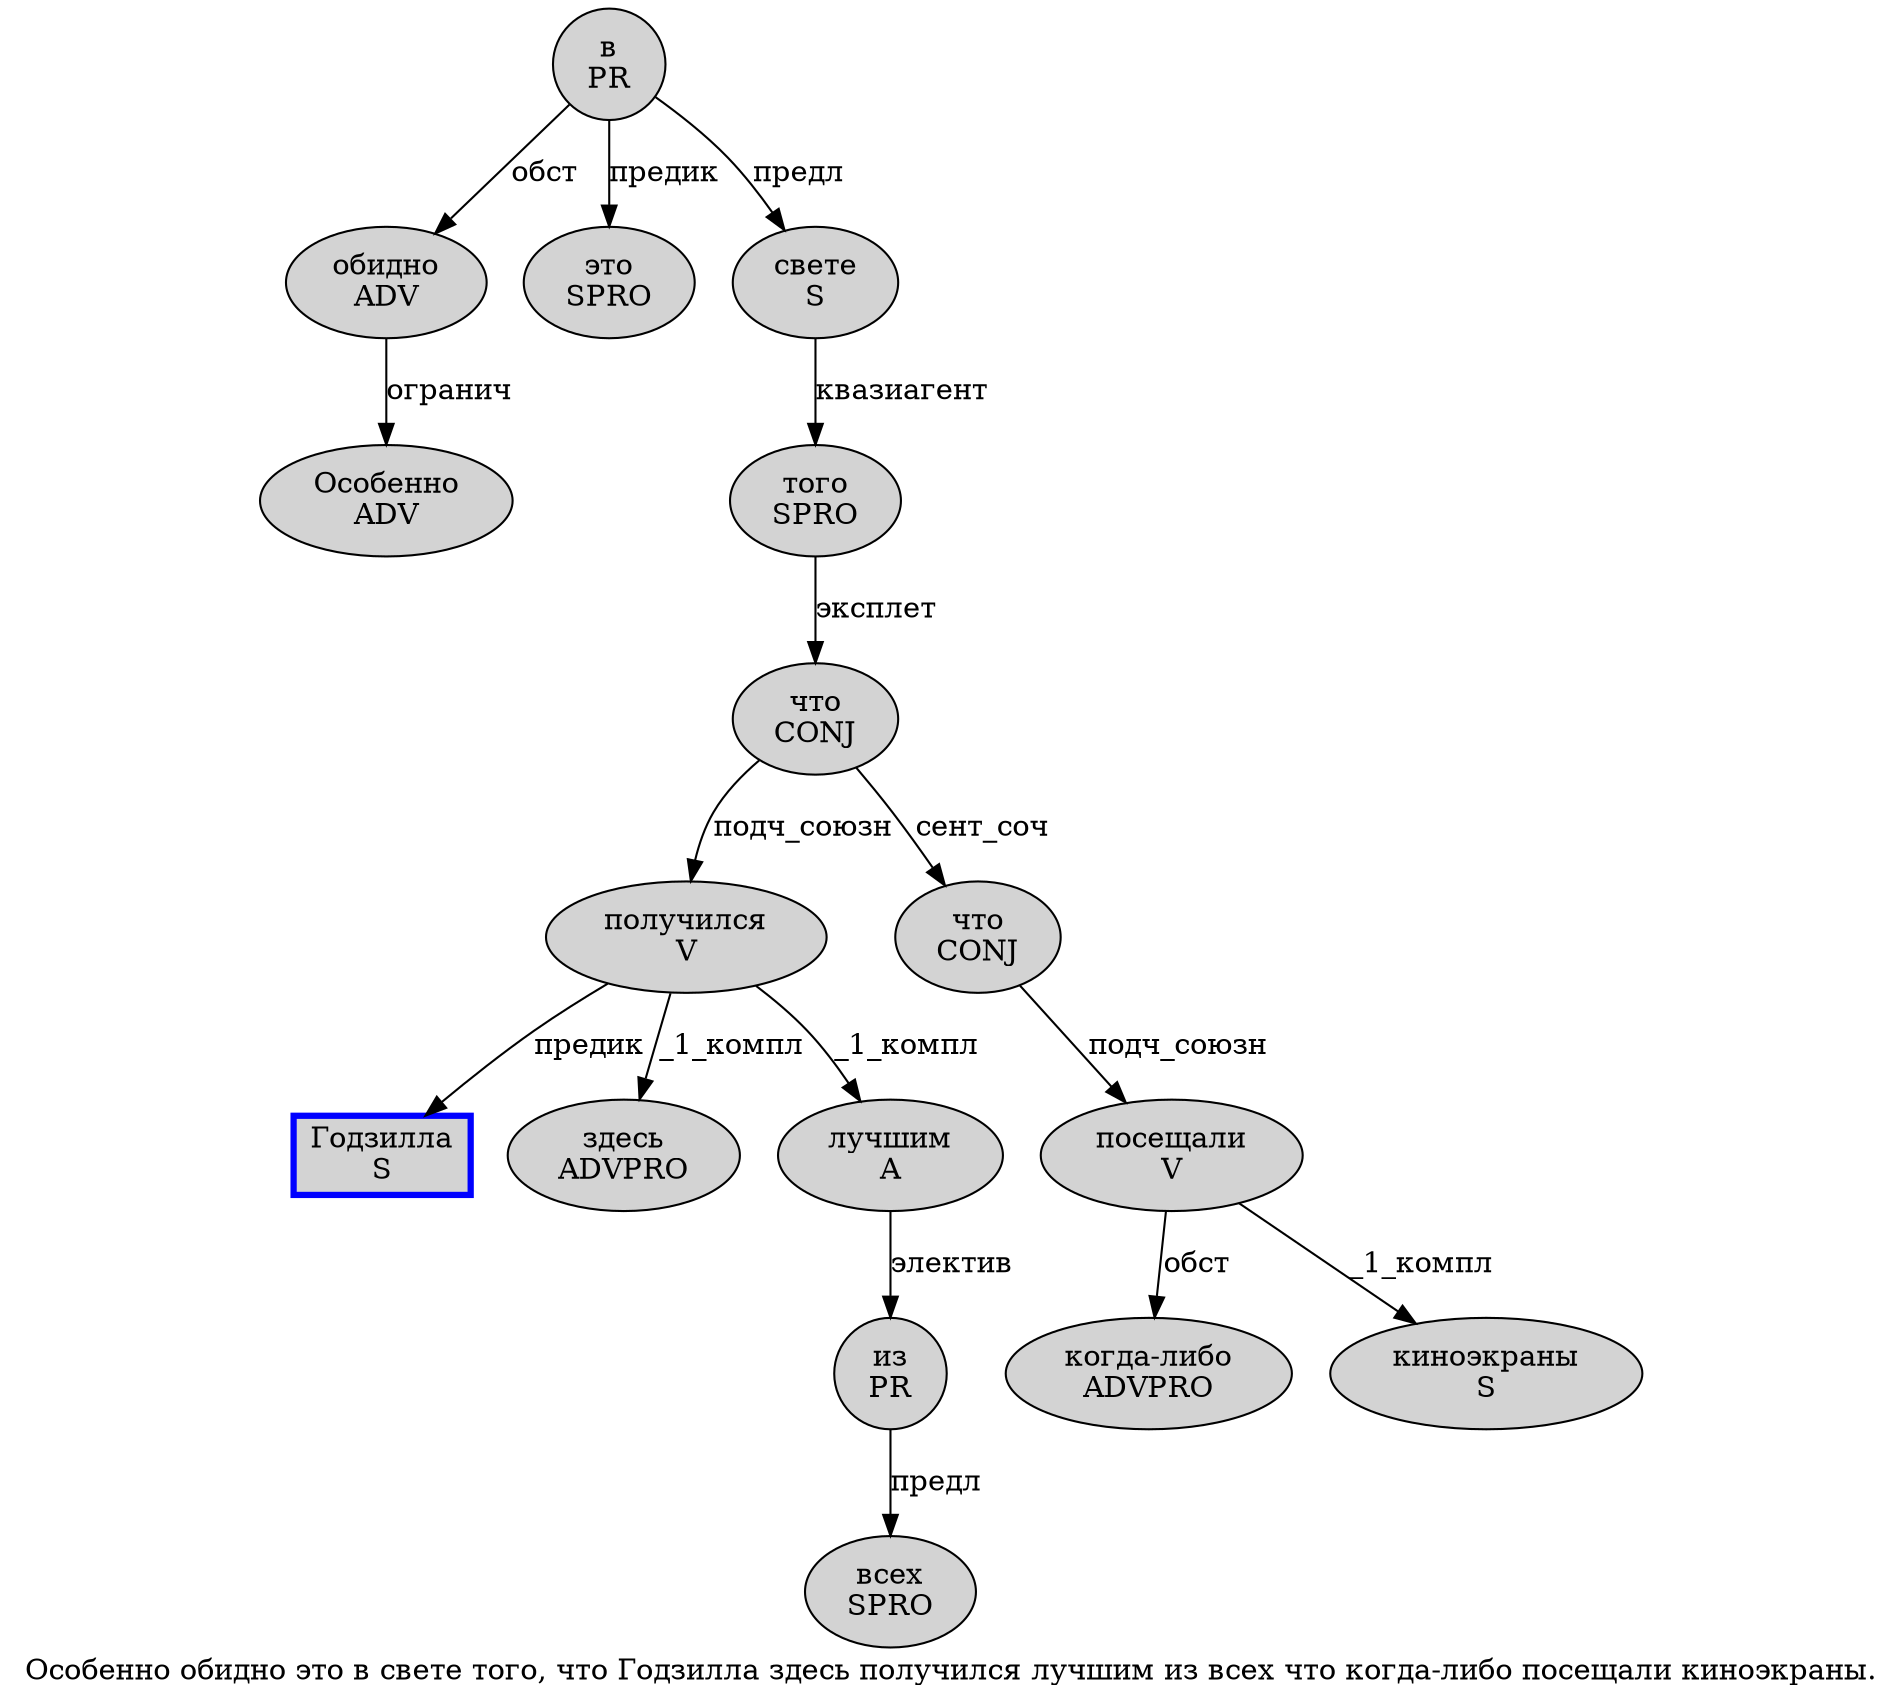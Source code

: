 digraph SENTENCE_4979 {
	graph [label="Особенно обидно это в свете того, что Годзилла здесь получился лучшим из всех что когда-либо посещали киноэкраны."]
	node [style=filled]
		0 [label="Особенно
ADV" color="" fillcolor=lightgray penwidth=1 shape=ellipse]
		1 [label="обидно
ADV" color="" fillcolor=lightgray penwidth=1 shape=ellipse]
		2 [label="это
SPRO" color="" fillcolor=lightgray penwidth=1 shape=ellipse]
		3 [label="в
PR" color="" fillcolor=lightgray penwidth=1 shape=ellipse]
		4 [label="свете
S" color="" fillcolor=lightgray penwidth=1 shape=ellipse]
		5 [label="того
SPRO" color="" fillcolor=lightgray penwidth=1 shape=ellipse]
		7 [label="что
CONJ" color="" fillcolor=lightgray penwidth=1 shape=ellipse]
		8 [label="Годзилла
S" color=blue fillcolor=lightgray penwidth=3 shape=box]
		9 [label="здесь
ADVPRO" color="" fillcolor=lightgray penwidth=1 shape=ellipse]
		10 [label="получился
V" color="" fillcolor=lightgray penwidth=1 shape=ellipse]
		11 [label="лучшим
A" color="" fillcolor=lightgray penwidth=1 shape=ellipse]
		12 [label="из
PR" color="" fillcolor=lightgray penwidth=1 shape=ellipse]
		13 [label="всех
SPRO" color="" fillcolor=lightgray penwidth=1 shape=ellipse]
		14 [label="что
CONJ" color="" fillcolor=lightgray penwidth=1 shape=ellipse]
		15 [label="когда-либо
ADVPRO" color="" fillcolor=lightgray penwidth=1 shape=ellipse]
		16 [label="посещали
V" color="" fillcolor=lightgray penwidth=1 shape=ellipse]
		17 [label="киноэкраны
S" color="" fillcolor=lightgray penwidth=1 shape=ellipse]
			5 -> 7 [label="эксплет"]
			1 -> 0 [label="огранич"]
			4 -> 5 [label="квазиагент"]
			10 -> 8 [label="предик"]
			10 -> 9 [label="_1_компл"]
			10 -> 11 [label="_1_компл"]
			11 -> 12 [label="электив"]
			14 -> 16 [label="подч_союзн"]
			3 -> 1 [label="обст"]
			3 -> 2 [label="предик"]
			3 -> 4 [label="предл"]
			7 -> 10 [label="подч_союзн"]
			7 -> 14 [label="сент_соч"]
			12 -> 13 [label="предл"]
			16 -> 15 [label="обст"]
			16 -> 17 [label="_1_компл"]
}